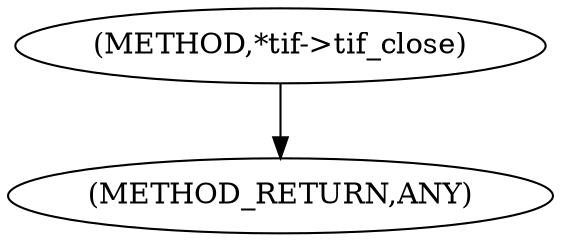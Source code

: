 digraph "*tif-&gt;tif_close" {  
"100714" [label = <(METHOD,*tif-&gt;tif_close)> ]
"100716" [label = <(METHOD_RETURN,ANY)> ]
  "100714" -> "100716" 
}
